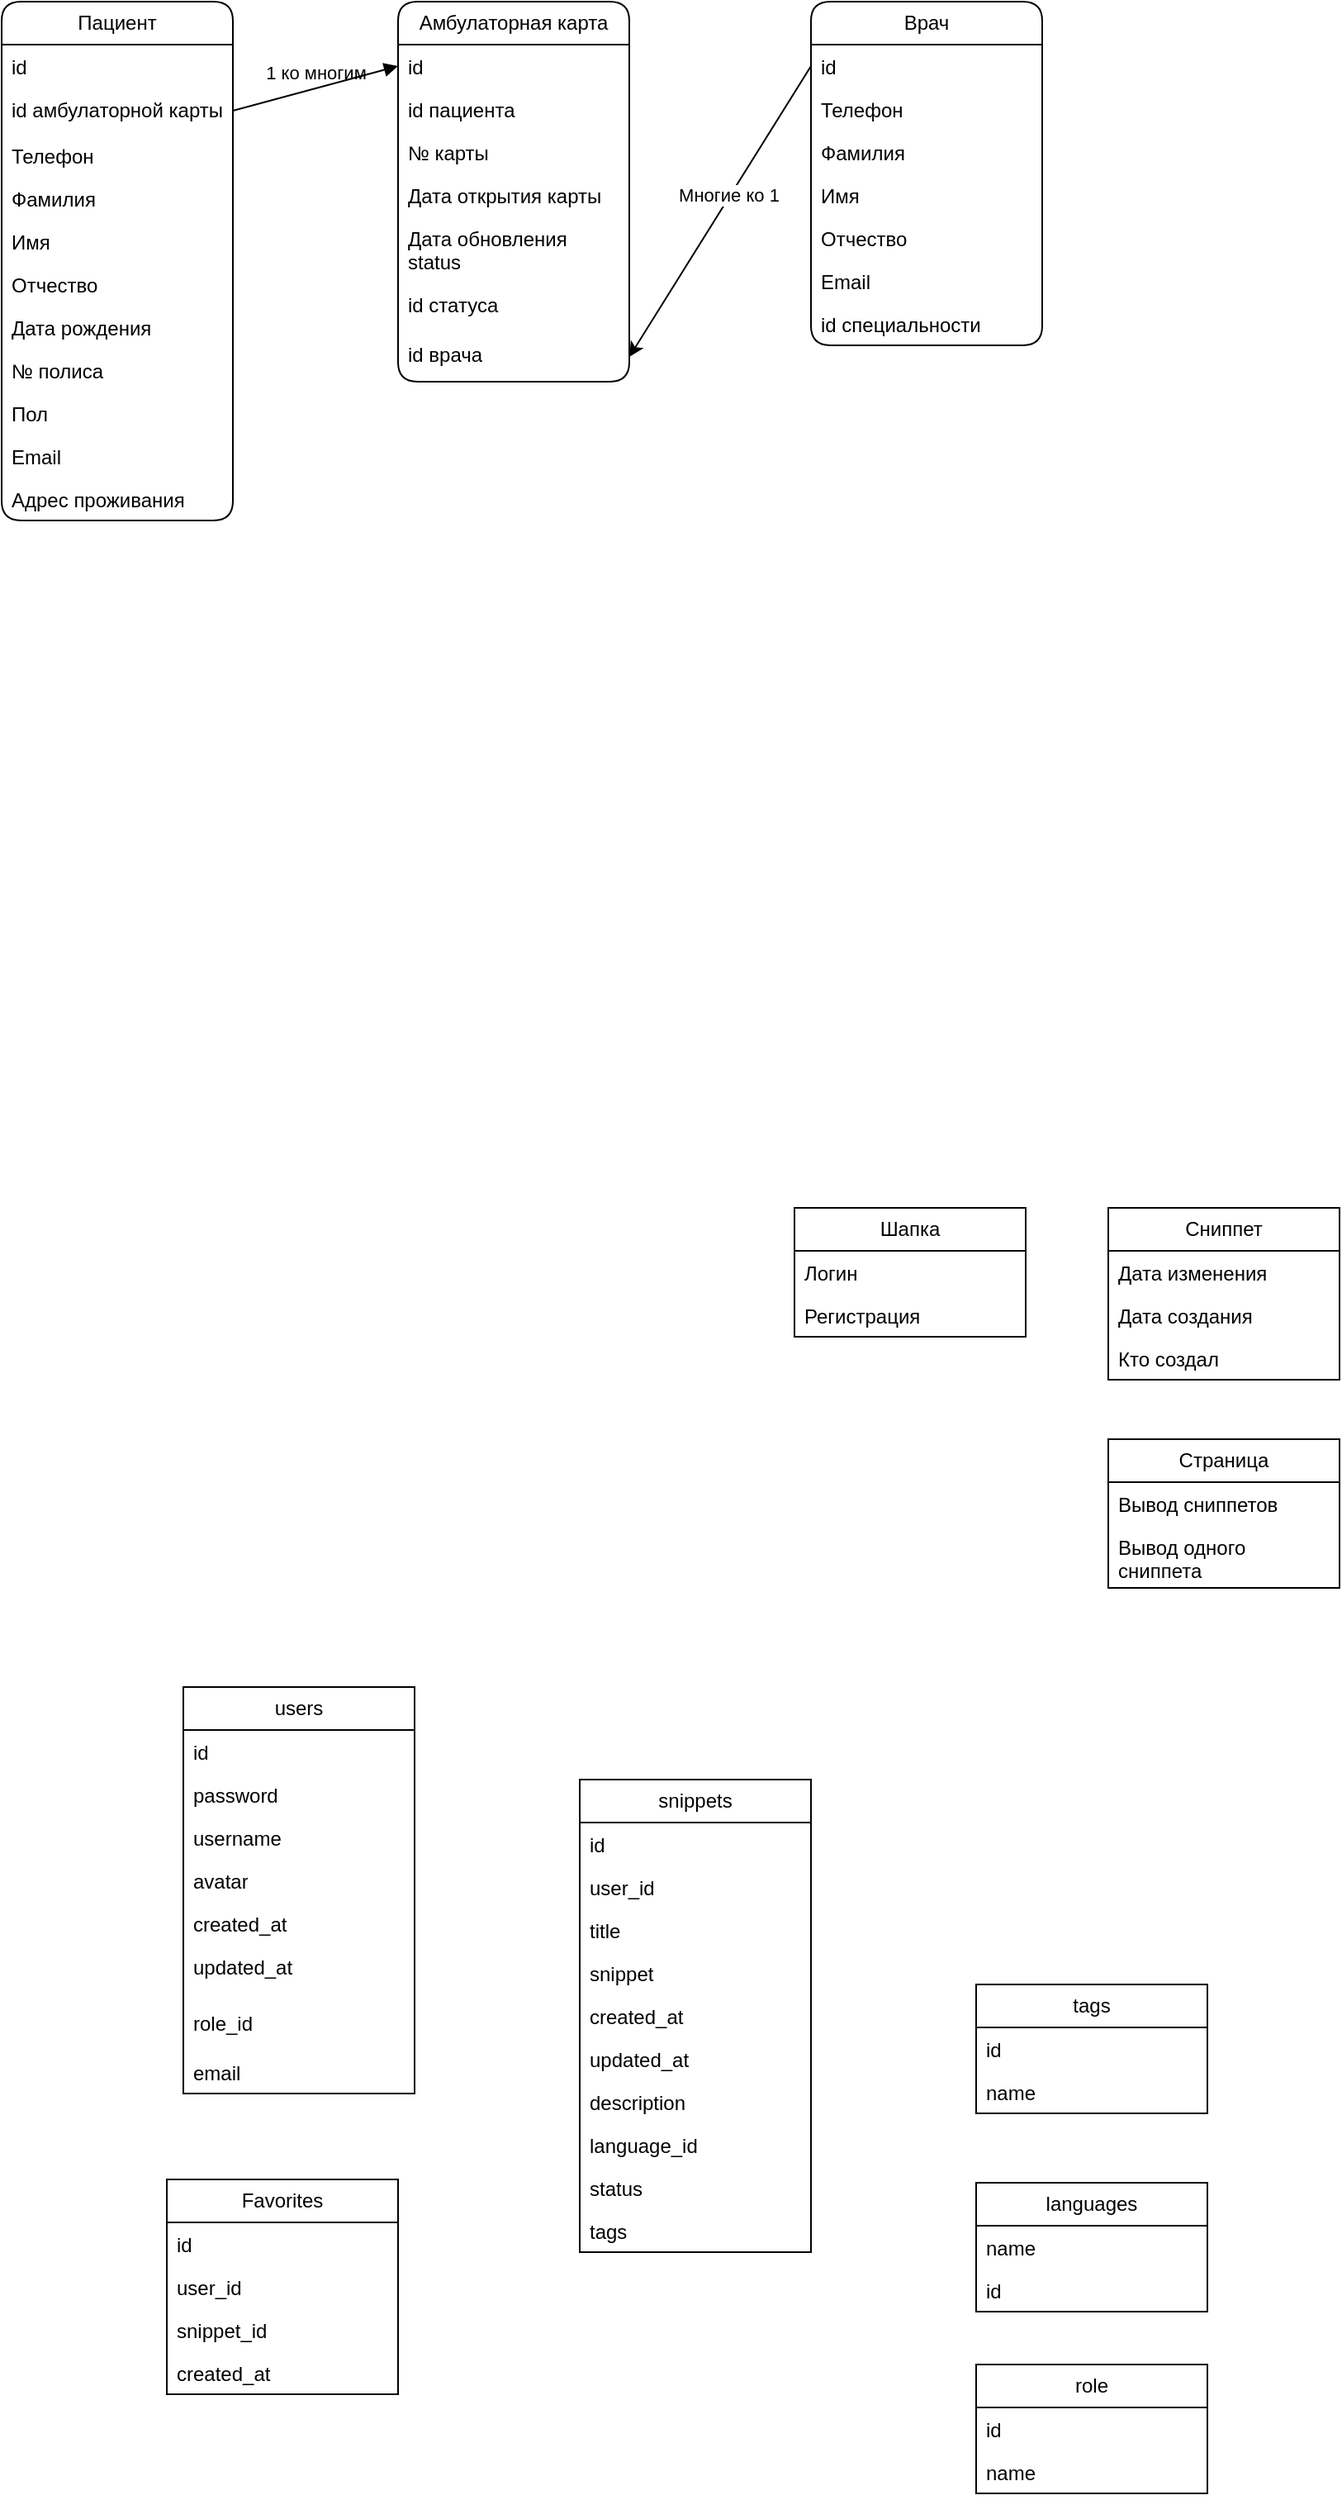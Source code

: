 <mxfile>
    <diagram name="Страница — 1" id="waPaPkfdU6PS6rmV1b-x">
        <mxGraphModel dx="248" dy="510" grid="1" gridSize="10" guides="1" tooltips="1" connect="1" arrows="1" fold="1" page="1" pageScale="1" pageWidth="3300" pageHeight="4681" background="none" math="0" shadow="0">
            <root>
                <mxCell id="0"/>
                <mxCell id="1" parent="0"/>
                <mxCell id="JIVqXwNSvzc5C3LUCJRj-1" value="Пациент" style="swimlane;fontStyle=0;childLayout=stackLayout;horizontal=1;startSize=26;fillColor=none;horizontalStack=0;resizeParent=1;resizeParentMax=0;resizeLast=0;collapsible=1;marginBottom=0;whiteSpace=wrap;html=1;rounded=1;labelBackgroundColor=none;" parent="1" vertex="1">
                    <mxGeometry x="80" y="40" width="140" height="314" as="geometry">
                        <mxRectangle x="80" y="40" width="90" height="30" as="alternateBounds"/>
                    </mxGeometry>
                </mxCell>
                <mxCell id="JIVqXwNSvzc5C3LUCJRj-2" value="id" style="text;strokeColor=none;fillColor=none;align=left;verticalAlign=top;spacingLeft=4;spacingRight=4;overflow=hidden;rotatable=0;points=[[0,0.5],[1,0.5]];portConstraint=eastwest;whiteSpace=wrap;html=1;rounded=1;labelBackgroundColor=none;" parent="JIVqXwNSvzc5C3LUCJRj-1" vertex="1">
                    <mxGeometry y="26" width="140" height="26" as="geometry"/>
                </mxCell>
                <mxCell id="JIVqXwNSvzc5C3LUCJRj-9" value="id амбулаторной карты" style="text;strokeColor=none;fillColor=none;align=left;verticalAlign=top;spacingLeft=4;spacingRight=4;overflow=hidden;rotatable=0;points=[[0,0.5],[1,0.5]];portConstraint=eastwest;whiteSpace=wrap;html=1;rounded=1;labelBackgroundColor=none;" parent="JIVqXwNSvzc5C3LUCJRj-1" vertex="1">
                    <mxGeometry y="52" width="140" height="28" as="geometry"/>
                </mxCell>
                <mxCell id="JIVqXwNSvzc5C3LUCJRj-3" value="Телефон" style="text;strokeColor=none;fillColor=none;align=left;verticalAlign=top;spacingLeft=4;spacingRight=4;overflow=hidden;rotatable=0;points=[[0,0.5],[1,0.5]];portConstraint=eastwest;whiteSpace=wrap;html=1;rounded=1;labelBackgroundColor=none;" parent="JIVqXwNSvzc5C3LUCJRj-1" vertex="1">
                    <mxGeometry y="80" width="140" height="26" as="geometry"/>
                </mxCell>
                <mxCell id="JIVqXwNSvzc5C3LUCJRj-4" value="Фамилия" style="text;strokeColor=none;fillColor=none;align=left;verticalAlign=top;spacingLeft=4;spacingRight=4;overflow=hidden;rotatable=0;points=[[0,0.5],[1,0.5]];portConstraint=eastwest;whiteSpace=wrap;html=1;rounded=1;labelBackgroundColor=none;" parent="JIVqXwNSvzc5C3LUCJRj-1" vertex="1">
                    <mxGeometry y="106" width="140" height="26" as="geometry"/>
                </mxCell>
                <mxCell id="JIVqXwNSvzc5C3LUCJRj-6" value="Имя" style="text;strokeColor=none;fillColor=none;align=left;verticalAlign=top;spacingLeft=4;spacingRight=4;overflow=hidden;rotatable=0;points=[[0,0.5],[1,0.5]];portConstraint=eastwest;whiteSpace=wrap;html=1;rounded=1;labelBackgroundColor=none;" parent="JIVqXwNSvzc5C3LUCJRj-1" vertex="1">
                    <mxGeometry y="132" width="140" height="26" as="geometry"/>
                </mxCell>
                <mxCell id="JIVqXwNSvzc5C3LUCJRj-7" value="Отчество" style="text;strokeColor=none;fillColor=none;align=left;verticalAlign=top;spacingLeft=4;spacingRight=4;overflow=hidden;rotatable=0;points=[[0,0.5],[1,0.5]];portConstraint=eastwest;whiteSpace=wrap;html=1;rounded=1;labelBackgroundColor=none;" parent="JIVqXwNSvzc5C3LUCJRj-1" vertex="1">
                    <mxGeometry y="158" width="140" height="26" as="geometry"/>
                </mxCell>
                <mxCell id="JIVqXwNSvzc5C3LUCJRj-8" value="Дата рождения" style="text;strokeColor=none;fillColor=none;align=left;verticalAlign=top;spacingLeft=4;spacingRight=4;overflow=hidden;rotatable=0;points=[[0,0.5],[1,0.5]];portConstraint=eastwest;whiteSpace=wrap;html=1;rounded=1;labelBackgroundColor=none;" parent="JIVqXwNSvzc5C3LUCJRj-1" vertex="1">
                    <mxGeometry y="184" width="140" height="26" as="geometry"/>
                </mxCell>
                <mxCell id="JIVqXwNSvzc5C3LUCJRj-10" value="№ полиса" style="text;strokeColor=none;fillColor=none;align=left;verticalAlign=top;spacingLeft=4;spacingRight=4;overflow=hidden;rotatable=0;points=[[0,0.5],[1,0.5]];portConstraint=eastwest;whiteSpace=wrap;html=1;rounded=1;labelBackgroundColor=none;" parent="JIVqXwNSvzc5C3LUCJRj-1" vertex="1">
                    <mxGeometry y="210" width="140" height="26" as="geometry"/>
                </mxCell>
                <mxCell id="JIVqXwNSvzc5C3LUCJRj-17" value="Пол" style="text;strokeColor=none;fillColor=none;align=left;verticalAlign=top;spacingLeft=4;spacingRight=4;overflow=hidden;rotatable=0;points=[[0,0.5],[1,0.5]];portConstraint=eastwest;whiteSpace=wrap;html=1;rounded=1;labelBackgroundColor=none;" parent="JIVqXwNSvzc5C3LUCJRj-1" vertex="1">
                    <mxGeometry y="236" width="140" height="26" as="geometry"/>
                </mxCell>
                <mxCell id="JIVqXwNSvzc5C3LUCJRj-19" value="Email" style="text;strokeColor=none;fillColor=none;align=left;verticalAlign=top;spacingLeft=4;spacingRight=4;overflow=hidden;rotatable=0;points=[[0,0.5],[1,0.5]];portConstraint=eastwest;whiteSpace=wrap;html=1;rounded=1;labelBackgroundColor=none;" parent="JIVqXwNSvzc5C3LUCJRj-1" vertex="1">
                    <mxGeometry y="262" width="140" height="26" as="geometry"/>
                </mxCell>
                <mxCell id="JIVqXwNSvzc5C3LUCJRj-20" value="Адрес проживания" style="text;strokeColor=none;fillColor=none;align=left;verticalAlign=top;spacingLeft=4;spacingRight=4;overflow=hidden;rotatable=0;points=[[0,0.5],[1,0.5]];portConstraint=eastwest;whiteSpace=wrap;html=1;rounded=1;labelBackgroundColor=none;" parent="JIVqXwNSvzc5C3LUCJRj-1" vertex="1">
                    <mxGeometry y="288" width="140" height="26" as="geometry"/>
                </mxCell>
                <mxCell id="JIVqXwNSvzc5C3LUCJRj-11" value="Врач" style="swimlane;fontStyle=0;childLayout=stackLayout;horizontal=1;startSize=26;fillColor=none;horizontalStack=0;resizeParent=1;resizeParentMax=0;resizeLast=0;collapsible=1;marginBottom=0;whiteSpace=wrap;html=1;rounded=1;labelBackgroundColor=none;" parent="1" vertex="1">
                    <mxGeometry x="570" y="40" width="140" height="208" as="geometry"/>
                </mxCell>
                <mxCell id="JIVqXwNSvzc5C3LUCJRj-12" value="id&lt;span style=&quot;white-space: pre;&quot;&gt;&#9;&lt;/span&gt;" style="text;strokeColor=none;fillColor=none;align=left;verticalAlign=top;spacingLeft=4;spacingRight=4;overflow=hidden;rotatable=0;points=[[0,0.5],[1,0.5]];portConstraint=eastwest;whiteSpace=wrap;html=1;rounded=1;labelBackgroundColor=none;" parent="JIVqXwNSvzc5C3LUCJRj-11" vertex="1">
                    <mxGeometry y="26" width="140" height="26" as="geometry"/>
                </mxCell>
                <mxCell id="JIVqXwNSvzc5C3LUCJRj-13" value="Телефон" style="text;strokeColor=none;fillColor=none;align=left;verticalAlign=top;spacingLeft=4;spacingRight=4;overflow=hidden;rotatable=0;points=[[0,0.5],[1,0.5]];portConstraint=eastwest;whiteSpace=wrap;html=1;rounded=1;labelBackgroundColor=none;" parent="JIVqXwNSvzc5C3LUCJRj-11" vertex="1">
                    <mxGeometry y="52" width="140" height="26" as="geometry"/>
                </mxCell>
                <mxCell id="JIVqXwNSvzc5C3LUCJRj-14" value="Фамилия" style="text;strokeColor=none;fillColor=none;align=left;verticalAlign=top;spacingLeft=4;spacingRight=4;overflow=hidden;rotatable=0;points=[[0,0.5],[1,0.5]];portConstraint=eastwest;whiteSpace=wrap;html=1;rounded=1;labelBackgroundColor=none;" parent="JIVqXwNSvzc5C3LUCJRj-11" vertex="1">
                    <mxGeometry y="78" width="140" height="26" as="geometry"/>
                </mxCell>
                <mxCell id="JIVqXwNSvzc5C3LUCJRj-21" value="Имя" style="text;strokeColor=none;fillColor=none;align=left;verticalAlign=top;spacingLeft=4;spacingRight=4;overflow=hidden;rotatable=0;points=[[0,0.5],[1,0.5]];portConstraint=eastwest;whiteSpace=wrap;html=1;rounded=1;labelBackgroundColor=none;" parent="JIVqXwNSvzc5C3LUCJRj-11" vertex="1">
                    <mxGeometry y="104" width="140" height="26" as="geometry"/>
                </mxCell>
                <mxCell id="JIVqXwNSvzc5C3LUCJRj-22" value="Отчество" style="text;strokeColor=none;fillColor=none;align=left;verticalAlign=top;spacingLeft=4;spacingRight=4;overflow=hidden;rotatable=0;points=[[0,0.5],[1,0.5]];portConstraint=eastwest;whiteSpace=wrap;html=1;rounded=1;labelBackgroundColor=none;" parent="JIVqXwNSvzc5C3LUCJRj-11" vertex="1">
                    <mxGeometry y="130" width="140" height="26" as="geometry"/>
                </mxCell>
                <mxCell id="JIVqXwNSvzc5C3LUCJRj-23" value="Email" style="text;strokeColor=none;fillColor=none;align=left;verticalAlign=top;spacingLeft=4;spacingRight=4;overflow=hidden;rotatable=0;points=[[0,0.5],[1,0.5]];portConstraint=eastwest;whiteSpace=wrap;html=1;rounded=1;labelBackgroundColor=none;" parent="JIVqXwNSvzc5C3LUCJRj-11" vertex="1">
                    <mxGeometry y="156" width="140" height="26" as="geometry"/>
                </mxCell>
                <mxCell id="JIVqXwNSvzc5C3LUCJRj-24" value="id специальности" style="text;strokeColor=none;fillColor=none;align=left;verticalAlign=top;spacingLeft=4;spacingRight=4;overflow=hidden;rotatable=0;points=[[0,0.5],[1,0.5]];portConstraint=eastwest;whiteSpace=wrap;html=1;rounded=1;labelBackgroundColor=none;" parent="JIVqXwNSvzc5C3LUCJRj-11" vertex="1">
                    <mxGeometry y="182" width="140" height="26" as="geometry"/>
                </mxCell>
                <mxCell id="JIVqXwNSvzc5C3LUCJRj-29" value="Амбулаторная карта" style="swimlane;fontStyle=0;childLayout=stackLayout;horizontal=1;startSize=26;fillColor=none;horizontalStack=0;resizeParent=1;resizeParentMax=0;resizeLast=0;collapsible=1;marginBottom=0;whiteSpace=wrap;html=1;rounded=1;labelBackgroundColor=none;" parent="1" vertex="1">
                    <mxGeometry x="320" y="40" width="140" height="230" as="geometry"/>
                </mxCell>
                <mxCell id="JIVqXwNSvzc5C3LUCJRj-30" value="id" style="text;strokeColor=none;fillColor=none;align=left;verticalAlign=top;spacingLeft=4;spacingRight=4;overflow=hidden;rotatable=0;points=[[0,0.5],[1,0.5]];portConstraint=eastwest;whiteSpace=wrap;html=1;rounded=1;labelBackgroundColor=none;" parent="JIVqXwNSvzc5C3LUCJRj-29" vertex="1">
                    <mxGeometry y="26" width="140" height="26" as="geometry"/>
                </mxCell>
                <mxCell id="JIVqXwNSvzc5C3LUCJRj-31" value="id пациента" style="text;strokeColor=none;fillColor=none;align=left;verticalAlign=top;spacingLeft=4;spacingRight=4;overflow=hidden;rotatable=0;points=[[0,0.5],[1,0.5]];portConstraint=eastwest;whiteSpace=wrap;html=1;rounded=1;labelBackgroundColor=none;" parent="JIVqXwNSvzc5C3LUCJRj-29" vertex="1">
                    <mxGeometry y="52" width="140" height="26" as="geometry"/>
                </mxCell>
                <mxCell id="JIVqXwNSvzc5C3LUCJRj-32" value="№ карты" style="text;strokeColor=none;fillColor=none;align=left;verticalAlign=top;spacingLeft=4;spacingRight=4;overflow=hidden;rotatable=0;points=[[0,0.5],[1,0.5]];portConstraint=eastwest;whiteSpace=wrap;html=1;rounded=1;labelBackgroundColor=none;" parent="JIVqXwNSvzc5C3LUCJRj-29" vertex="1">
                    <mxGeometry y="78" width="140" height="26" as="geometry"/>
                </mxCell>
                <mxCell id="JIVqXwNSvzc5C3LUCJRj-33" value="Дата открытия карты" style="text;strokeColor=none;fillColor=none;align=left;verticalAlign=top;spacingLeft=4;spacingRight=4;overflow=hidden;rotatable=0;points=[[0,0.5],[1,0.5]];portConstraint=eastwest;whiteSpace=wrap;html=1;rounded=1;labelBackgroundColor=none;" parent="JIVqXwNSvzc5C3LUCJRj-29" vertex="1">
                    <mxGeometry y="104" width="140" height="26" as="geometry"/>
                </mxCell>
                <mxCell id="JIVqXwNSvzc5C3LUCJRj-35" value="Дата обновления status" style="text;strokeColor=none;fillColor=none;align=left;verticalAlign=top;spacingLeft=4;spacingRight=4;overflow=hidden;rotatable=0;points=[[0,0.5],[1,0.5]];portConstraint=eastwest;whiteSpace=wrap;html=1;rounded=1;labelBackgroundColor=none;" parent="JIVqXwNSvzc5C3LUCJRj-29" vertex="1">
                    <mxGeometry y="130" width="140" height="40" as="geometry"/>
                </mxCell>
                <mxCell id="JIVqXwNSvzc5C3LUCJRj-52" value="id статуса" style="text;strokeColor=none;fillColor=none;align=left;verticalAlign=top;spacingLeft=4;spacingRight=4;overflow=hidden;rotatable=0;points=[[0,0.5],[1,0.5]];portConstraint=eastwest;whiteSpace=wrap;html=1;rounded=1;labelBackgroundColor=none;" parent="JIVqXwNSvzc5C3LUCJRj-29" vertex="1">
                    <mxGeometry y="170" width="140" height="30" as="geometry"/>
                </mxCell>
                <mxCell id="4" value="id врача" style="text;strokeColor=none;fillColor=none;align=left;verticalAlign=top;spacingLeft=4;spacingRight=4;overflow=hidden;rotatable=0;points=[[0,0.5],[1,0.5]];portConstraint=eastwest;whiteSpace=wrap;html=1;rounded=1;labelBackgroundColor=none;" parent="JIVqXwNSvzc5C3LUCJRj-29" vertex="1">
                    <mxGeometry y="200" width="140" height="30" as="geometry"/>
                </mxCell>
                <mxCell id="JIVqXwNSvzc5C3LUCJRj-61" value="1 ко многим" style="html=1;verticalAlign=bottom;endArrow=block;curved=0;rounded=1;exitX=1;exitY=0.5;exitDx=0;exitDy=0;entryX=0;entryY=0.5;entryDx=0;entryDy=0;labelBackgroundColor=none;fontColor=default;" parent="1" source="JIVqXwNSvzc5C3LUCJRj-9" target="JIVqXwNSvzc5C3LUCJRj-30" edge="1">
                    <mxGeometry width="80" relative="1" as="geometry">
                        <mxPoint x="200" y="120" as="sourcePoint"/>
                        <mxPoint x="280" y="120" as="targetPoint"/>
                    </mxGeometry>
                </mxCell>
                <mxCell id="GSWa2fqJJvSCjEBq4Elo-9" value="Страница" style="swimlane;fontStyle=0;childLayout=stackLayout;horizontal=1;startSize=26;fillColor=none;horizontalStack=0;resizeParent=1;resizeParentMax=0;resizeLast=0;collapsible=1;marginBottom=0;whiteSpace=wrap;html=1;" parent="1" vertex="1">
                    <mxGeometry x="750" y="910" width="140" height="90" as="geometry"/>
                </mxCell>
                <mxCell id="GSWa2fqJJvSCjEBq4Elo-25" value="Вывод сниппетов" style="text;strokeColor=none;fillColor=none;align=left;verticalAlign=top;spacingLeft=4;spacingRight=4;overflow=hidden;rotatable=0;points=[[0,0.5],[1,0.5]];portConstraint=eastwest;whiteSpace=wrap;html=1;" parent="GSWa2fqJJvSCjEBq4Elo-9" vertex="1">
                    <mxGeometry y="26" width="140" height="26" as="geometry"/>
                </mxCell>
                <mxCell id="GSWa2fqJJvSCjEBq4Elo-26" value="Вывод одного сниппета" style="text;strokeColor=none;fillColor=none;align=left;verticalAlign=top;spacingLeft=4;spacingRight=4;overflow=hidden;rotatable=0;points=[[0,0.5],[1,0.5]];portConstraint=eastwest;whiteSpace=wrap;html=1;" parent="GSWa2fqJJvSCjEBq4Elo-9" vertex="1">
                    <mxGeometry y="52" width="140" height="38" as="geometry"/>
                </mxCell>
                <mxCell id="GSWa2fqJJvSCjEBq4Elo-13" value="Шапка" style="swimlane;fontStyle=0;childLayout=stackLayout;horizontal=1;startSize=26;fillColor=none;horizontalStack=0;resizeParent=1;resizeParentMax=0;resizeLast=0;collapsible=1;marginBottom=0;whiteSpace=wrap;html=1;" parent="1" vertex="1">
                    <mxGeometry x="560" y="770" width="140" height="78" as="geometry"/>
                </mxCell>
                <mxCell id="GSWa2fqJJvSCjEBq4Elo-31" value="Логин" style="text;strokeColor=none;fillColor=none;align=left;verticalAlign=top;spacingLeft=4;spacingRight=4;overflow=hidden;rotatable=0;points=[[0,0.5],[1,0.5]];portConstraint=eastwest;whiteSpace=wrap;html=1;" parent="GSWa2fqJJvSCjEBq4Elo-13" vertex="1">
                    <mxGeometry y="26" width="140" height="26" as="geometry"/>
                </mxCell>
                <mxCell id="GSWa2fqJJvSCjEBq4Elo-32" value="Регистрация" style="text;strokeColor=none;fillColor=none;align=left;verticalAlign=top;spacingLeft=4;spacingRight=4;overflow=hidden;rotatable=0;points=[[0,0.5],[1,0.5]];portConstraint=eastwest;whiteSpace=wrap;html=1;" parent="GSWa2fqJJvSCjEBq4Elo-13" vertex="1">
                    <mxGeometry y="52" width="140" height="26" as="geometry"/>
                </mxCell>
                <mxCell id="GSWa2fqJJvSCjEBq4Elo-17" value="Сниппет" style="swimlane;fontStyle=0;childLayout=stackLayout;horizontal=1;startSize=26;fillColor=none;horizontalStack=0;resizeParent=1;resizeParentMax=0;resizeLast=0;collapsible=1;marginBottom=0;whiteSpace=wrap;html=1;" parent="1" vertex="1">
                    <mxGeometry x="750" y="770" width="140" height="104" as="geometry"/>
                </mxCell>
                <mxCell id="GSWa2fqJJvSCjEBq4Elo-30" value="Дата изменения" style="text;strokeColor=none;fillColor=none;align=left;verticalAlign=top;spacingLeft=4;spacingRight=4;overflow=hidden;rotatable=0;points=[[0,0.5],[1,0.5]];portConstraint=eastwest;whiteSpace=wrap;html=1;" parent="GSWa2fqJJvSCjEBq4Elo-17" vertex="1">
                    <mxGeometry y="26" width="140" height="26" as="geometry"/>
                </mxCell>
                <mxCell id="GSWa2fqJJvSCjEBq4Elo-29" value="Дата создания" style="text;strokeColor=none;fillColor=none;align=left;verticalAlign=top;spacingLeft=4;spacingRight=4;overflow=hidden;rotatable=0;points=[[0,0.5],[1,0.5]];portConstraint=eastwest;whiteSpace=wrap;html=1;" parent="GSWa2fqJJvSCjEBq4Elo-17" vertex="1">
                    <mxGeometry y="52" width="140" height="26" as="geometry"/>
                </mxCell>
                <mxCell id="GSWa2fqJJvSCjEBq4Elo-28" value="Кто создал" style="text;strokeColor=none;fillColor=none;align=left;verticalAlign=top;spacingLeft=4;spacingRight=4;overflow=hidden;rotatable=0;points=[[0,0.5],[1,0.5]];portConstraint=eastwest;whiteSpace=wrap;html=1;" parent="GSWa2fqJJvSCjEBq4Elo-17" vertex="1">
                    <mxGeometry y="78" width="140" height="26" as="geometry"/>
                </mxCell>
                <mxCell id="TsJ-qLtoMWzFmja2bX6s-17" value="snippets" style="swimlane;fontStyle=0;childLayout=stackLayout;horizontal=1;startSize=26;fillColor=none;horizontalStack=0;resizeParent=1;resizeParentMax=0;resizeLast=0;collapsible=1;marginBottom=0;whiteSpace=wrap;html=1;" parent="1" vertex="1">
                    <mxGeometry x="430" y="1116" width="140" height="286" as="geometry"/>
                </mxCell>
                <mxCell id="TsJ-qLtoMWzFmja2bX6s-18" value="id&amp;nbsp;" style="text;strokeColor=none;fillColor=none;align=left;verticalAlign=top;spacingLeft=4;spacingRight=4;overflow=hidden;rotatable=0;points=[[0,0.5],[1,0.5]];portConstraint=eastwest;whiteSpace=wrap;html=1;" parent="TsJ-qLtoMWzFmja2bX6s-17" vertex="1">
                    <mxGeometry y="26" width="140" height="26" as="geometry"/>
                </mxCell>
                <mxCell id="TsJ-qLtoMWzFmja2bX6s-25" value="user_id" style="text;strokeColor=none;fillColor=none;align=left;verticalAlign=top;spacingLeft=4;spacingRight=4;overflow=hidden;rotatable=0;points=[[0,0.5],[1,0.5]];portConstraint=eastwest;whiteSpace=wrap;html=1;" parent="TsJ-qLtoMWzFmja2bX6s-17" vertex="1">
                    <mxGeometry y="52" width="140" height="26" as="geometry"/>
                </mxCell>
                <mxCell id="TsJ-qLtoMWzFmja2bX6s-43" value="title" style="text;strokeColor=none;fillColor=none;align=left;verticalAlign=top;spacingLeft=4;spacingRight=4;overflow=hidden;rotatable=0;points=[[0,0.5],[1,0.5]];portConstraint=eastwest;whiteSpace=wrap;html=1;" parent="TsJ-qLtoMWzFmja2bX6s-17" vertex="1">
                    <mxGeometry y="78" width="140" height="26" as="geometry"/>
                </mxCell>
                <mxCell id="TsJ-qLtoMWzFmja2bX6s-42" value="snippet" style="text;strokeColor=none;fillColor=none;align=left;verticalAlign=top;spacingLeft=4;spacingRight=4;overflow=hidden;rotatable=0;points=[[0,0.5],[1,0.5]];portConstraint=eastwest;whiteSpace=wrap;html=1;" parent="TsJ-qLtoMWzFmja2bX6s-17" vertex="1">
                    <mxGeometry y="104" width="140" height="26" as="geometry"/>
                </mxCell>
                <mxCell id="TsJ-qLtoMWzFmja2bX6s-19" value="created_at" style="text;strokeColor=none;fillColor=none;align=left;verticalAlign=top;spacingLeft=4;spacingRight=4;overflow=hidden;rotatable=0;points=[[0,0.5],[1,0.5]];portConstraint=eastwest;whiteSpace=wrap;html=1;" parent="TsJ-qLtoMWzFmja2bX6s-17" vertex="1">
                    <mxGeometry y="130" width="140" height="26" as="geometry"/>
                </mxCell>
                <mxCell id="TsJ-qLtoMWzFmja2bX6s-20" value="updated_at" style="text;strokeColor=none;fillColor=none;align=left;verticalAlign=top;spacingLeft=4;spacingRight=4;overflow=hidden;rotatable=0;points=[[0,0.5],[1,0.5]];portConstraint=eastwest;whiteSpace=wrap;html=1;" parent="TsJ-qLtoMWzFmja2bX6s-17" vertex="1">
                    <mxGeometry y="156" width="140" height="26" as="geometry"/>
                </mxCell>
                <mxCell id="TsJ-qLtoMWzFmja2bX6s-44" value="description" style="text;strokeColor=none;fillColor=none;align=left;verticalAlign=top;spacingLeft=4;spacingRight=4;overflow=hidden;rotatable=0;points=[[0,0.5],[1,0.5]];portConstraint=eastwest;whiteSpace=wrap;html=1;" parent="TsJ-qLtoMWzFmja2bX6s-17" vertex="1">
                    <mxGeometry y="182" width="140" height="26" as="geometry"/>
                </mxCell>
                <mxCell id="TsJ-qLtoMWzFmja2bX6s-36" value="language_id" style="text;strokeColor=none;fillColor=none;align=left;verticalAlign=top;spacingLeft=4;spacingRight=4;overflow=hidden;rotatable=0;points=[[0,0.5],[1,0.5]];portConstraint=eastwest;whiteSpace=wrap;html=1;" parent="TsJ-qLtoMWzFmja2bX6s-17" vertex="1">
                    <mxGeometry y="208" width="140" height="26" as="geometry"/>
                </mxCell>
                <mxCell id="tJe8lrKT5_lffH6ENGne-12" value="status" style="text;strokeColor=none;fillColor=none;align=left;verticalAlign=top;spacingLeft=4;spacingRight=4;overflow=hidden;rotatable=0;points=[[0,0.5],[1,0.5]];portConstraint=eastwest;whiteSpace=wrap;html=1;" parent="TsJ-qLtoMWzFmja2bX6s-17" vertex="1">
                    <mxGeometry y="234" width="140" height="26" as="geometry"/>
                </mxCell>
                <mxCell id="tJe8lrKT5_lffH6ENGne-14" value="tags" style="text;strokeColor=none;fillColor=none;align=left;verticalAlign=top;spacingLeft=4;spacingRight=4;overflow=hidden;rotatable=0;points=[[0,0.5],[1,0.5]];portConstraint=eastwest;whiteSpace=wrap;html=1;" parent="TsJ-qLtoMWzFmja2bX6s-17" vertex="1">
                    <mxGeometry y="260" width="140" height="26" as="geometry"/>
                </mxCell>
                <mxCell id="TsJ-qLtoMWzFmja2bX6s-21" value="users" style="swimlane;fontStyle=0;childLayout=stackLayout;horizontal=1;startSize=26;fillColor=none;horizontalStack=0;resizeParent=1;resizeParentMax=0;resizeLast=0;collapsible=1;marginBottom=0;whiteSpace=wrap;html=1;" parent="1" vertex="1">
                    <mxGeometry x="190" y="1060" width="140" height="246" as="geometry"/>
                </mxCell>
                <mxCell id="TsJ-qLtoMWzFmja2bX6s-22" value="id" style="text;strokeColor=none;fillColor=none;align=left;verticalAlign=top;spacingLeft=4;spacingRight=4;overflow=hidden;rotatable=0;points=[[0,0.5],[1,0.5]];portConstraint=eastwest;whiteSpace=wrap;html=1;" parent="TsJ-qLtoMWzFmja2bX6s-21" vertex="1">
                    <mxGeometry y="26" width="140" height="26" as="geometry"/>
                </mxCell>
                <mxCell id="TsJ-qLtoMWzFmja2bX6s-23" value="password" style="text;strokeColor=none;fillColor=none;align=left;verticalAlign=top;spacingLeft=4;spacingRight=4;overflow=hidden;rotatable=0;points=[[0,0.5],[1,0.5]];portConstraint=eastwest;whiteSpace=wrap;html=1;container=1;" parent="TsJ-qLtoMWzFmja2bX6s-21" vertex="1">
                    <mxGeometry y="52" width="140" height="26" as="geometry"/>
                </mxCell>
                <mxCell id="TsJ-qLtoMWzFmja2bX6s-24" value="username" style="text;strokeColor=none;fillColor=none;align=left;verticalAlign=top;spacingLeft=4;spacingRight=4;overflow=hidden;rotatable=0;points=[[0,0.5],[1,0.5]];portConstraint=eastwest;whiteSpace=wrap;html=1;" parent="TsJ-qLtoMWzFmja2bX6s-21" vertex="1">
                    <mxGeometry y="78" width="140" height="26" as="geometry"/>
                </mxCell>
                <mxCell id="tJe8lrKT5_lffH6ENGne-20" value="avatar" style="text;strokeColor=none;fillColor=none;align=left;verticalAlign=top;spacingLeft=4;spacingRight=4;overflow=hidden;rotatable=0;points=[[0,0.5],[1,0.5]];portConstraint=eastwest;whiteSpace=wrap;html=1;" parent="TsJ-qLtoMWzFmja2bX6s-21" vertex="1">
                    <mxGeometry y="104" width="140" height="26" as="geometry"/>
                </mxCell>
                <mxCell id="TsJ-qLtoMWzFmja2bX6s-29" value="created_at" style="text;strokeColor=none;fillColor=none;align=left;verticalAlign=top;spacingLeft=4;spacingRight=4;overflow=hidden;rotatable=0;points=[[0,0.5],[1,0.5]];portConstraint=eastwest;whiteSpace=wrap;html=1;container=1;" parent="TsJ-qLtoMWzFmja2bX6s-21" vertex="1">
                    <mxGeometry y="130" width="140" height="26" as="geometry">
                        <mxRectangle y="130" width="140" height="30" as="alternateBounds"/>
                    </mxGeometry>
                </mxCell>
                <mxCell id="TsJ-qLtoMWzFmja2bX6s-31" value="updated_at" style="text;strokeColor=none;fillColor=none;align=left;verticalAlign=top;spacingLeft=4;spacingRight=4;overflow=hidden;rotatable=0;points=[[0,0.5],[1,0.5]];portConstraint=eastwest;whiteSpace=wrap;html=1;container=1;" parent="TsJ-qLtoMWzFmja2bX6s-21" vertex="1">
                    <mxGeometry y="156" width="140" height="34" as="geometry"/>
                </mxCell>
                <mxCell id="tJe8lrKT5_lffH6ENGne-15" value="role_id" style="text;strokeColor=none;fillColor=none;align=left;verticalAlign=top;spacingLeft=4;spacingRight=4;overflow=hidden;rotatable=0;points=[[0,0.5],[1,0.5]];portConstraint=eastwest;whiteSpace=wrap;html=1;container=1;" parent="TsJ-qLtoMWzFmja2bX6s-21" vertex="1">
                    <mxGeometry y="190" width="140" height="30" as="geometry"/>
                </mxCell>
                <mxCell id="8" value="email" style="text;strokeColor=none;fillColor=none;align=left;verticalAlign=top;spacingLeft=4;spacingRight=4;overflow=hidden;rotatable=0;points=[[0,0.5],[1,0.5]];portConstraint=eastwest;whiteSpace=wrap;html=1;" vertex="1" parent="TsJ-qLtoMWzFmja2bX6s-21">
                    <mxGeometry y="220" width="140" height="26" as="geometry"/>
                </mxCell>
                <mxCell id="TsJ-qLtoMWzFmja2bX6s-32" value="tags" style="swimlane;fontStyle=0;childLayout=stackLayout;horizontal=1;startSize=26;fillColor=none;horizontalStack=0;resizeParent=1;resizeParentMax=0;resizeLast=0;collapsible=1;marginBottom=0;whiteSpace=wrap;html=1;" parent="1" vertex="1">
                    <mxGeometry x="670" y="1240" width="140" height="78" as="geometry">
                        <mxRectangle x="670" y="1280" width="60" height="30" as="alternateBounds"/>
                    </mxGeometry>
                </mxCell>
                <mxCell id="TsJ-qLtoMWzFmja2bX6s-33" value="id" style="text;strokeColor=none;fillColor=none;align=left;verticalAlign=top;spacingLeft=4;spacingRight=4;overflow=hidden;rotatable=0;points=[[0,0.5],[1,0.5]];portConstraint=eastwest;whiteSpace=wrap;html=1;" parent="TsJ-qLtoMWzFmja2bX6s-32" vertex="1">
                    <mxGeometry y="26" width="140" height="26" as="geometry"/>
                </mxCell>
                <mxCell id="TsJ-qLtoMWzFmja2bX6s-35" value="name" style="text;strokeColor=none;fillColor=none;align=left;verticalAlign=top;spacingLeft=4;spacingRight=4;overflow=hidden;rotatable=0;points=[[0,0.5],[1,0.5]];portConstraint=eastwest;whiteSpace=wrap;html=1;" parent="TsJ-qLtoMWzFmja2bX6s-32" vertex="1">
                    <mxGeometry y="52" width="140" height="26" as="geometry"/>
                </mxCell>
                <mxCell id="TsJ-qLtoMWzFmja2bX6s-37" value="languages" style="swimlane;fontStyle=0;childLayout=stackLayout;horizontal=1;startSize=26;fillColor=none;horizontalStack=0;resizeParent=1;resizeParentMax=0;resizeLast=0;collapsible=1;marginBottom=0;whiteSpace=wrap;html=1;" parent="1" vertex="1">
                    <mxGeometry x="670" y="1360" width="140" height="78" as="geometry"/>
                </mxCell>
                <mxCell id="TsJ-qLtoMWzFmja2bX6s-39" value="name&lt;br&gt;" style="text;strokeColor=none;fillColor=none;align=left;verticalAlign=top;spacingLeft=4;spacingRight=4;overflow=hidden;rotatable=0;points=[[0,0.5],[1,0.5]];portConstraint=eastwest;whiteSpace=wrap;html=1;" parent="TsJ-qLtoMWzFmja2bX6s-37" vertex="1">
                    <mxGeometry y="26" width="140" height="26" as="geometry"/>
                </mxCell>
                <mxCell id="TsJ-qLtoMWzFmja2bX6s-38" value="id" style="text;strokeColor=none;fillColor=none;align=left;verticalAlign=top;spacingLeft=4;spacingRight=4;overflow=hidden;rotatable=0;points=[[0,0.5],[1,0.5]];portConstraint=eastwest;whiteSpace=wrap;html=1;" parent="TsJ-qLtoMWzFmja2bX6s-37" vertex="1">
                    <mxGeometry y="52" width="140" height="26" as="geometry"/>
                </mxCell>
                <mxCell id="3" value="" style="edgeStyle=none;html=1;entryX=1;entryY=0.5;entryDx=0;entryDy=0;exitX=0;exitY=0.5;exitDx=0;exitDy=0;" parent="1" source="JIVqXwNSvzc5C3LUCJRj-12" target="4" edge="1">
                    <mxGeometry relative="1" as="geometry">
                        <mxPoint x="570" y="150" as="sourcePoint"/>
                        <mxPoint x="500" y="170" as="targetPoint"/>
                    </mxGeometry>
                </mxCell>
                <mxCell id="6" value="Многие ко 1" style="edgeLabel;html=1;align=center;verticalAlign=middle;resizable=0;points=[];" parent="3" vertex="1" connectable="0">
                    <mxGeometry x="-0.107" y="-1" relative="1" as="geometry">
                        <mxPoint as="offset"/>
                    </mxGeometry>
                </mxCell>
                <mxCell id="tJe8lrKT5_lffH6ENGne-6" value="Favorites" style="swimlane;fontStyle=0;childLayout=stackLayout;horizontal=1;startSize=26;fillColor=none;horizontalStack=0;resizeParent=1;resizeParentMax=0;resizeLast=0;collapsible=1;marginBottom=0;whiteSpace=wrap;html=1;" parent="1" vertex="1">
                    <mxGeometry x="180" y="1358" width="140" height="130" as="geometry"/>
                </mxCell>
                <mxCell id="tJe8lrKT5_lffH6ENGne-7" value="id" style="text;strokeColor=none;fillColor=none;align=left;verticalAlign=top;spacingLeft=4;spacingRight=4;overflow=hidden;rotatable=0;points=[[0,0.5],[1,0.5]];portConstraint=eastwest;whiteSpace=wrap;html=1;" parent="tJe8lrKT5_lffH6ENGne-6" vertex="1">
                    <mxGeometry y="26" width="140" height="26" as="geometry"/>
                </mxCell>
                <mxCell id="tJe8lrKT5_lffH6ENGne-8" value="user_id" style="text;strokeColor=none;fillColor=none;align=left;verticalAlign=top;spacingLeft=4;spacingRight=4;overflow=hidden;rotatable=0;points=[[0,0.5],[1,0.5]];portConstraint=eastwest;whiteSpace=wrap;html=1;" parent="tJe8lrKT5_lffH6ENGne-6" vertex="1">
                    <mxGeometry y="52" width="140" height="26" as="geometry"/>
                </mxCell>
                <mxCell id="tJe8lrKT5_lffH6ENGne-9" value="snippet_id" style="text;strokeColor=none;fillColor=none;align=left;verticalAlign=top;spacingLeft=4;spacingRight=4;overflow=hidden;rotatable=0;points=[[0,0.5],[1,0.5]];portConstraint=eastwest;whiteSpace=wrap;html=1;" parent="tJe8lrKT5_lffH6ENGne-6" vertex="1">
                    <mxGeometry y="78" width="140" height="26" as="geometry"/>
                </mxCell>
                <mxCell id="tJe8lrKT5_lffH6ENGne-10" value="created_at" style="text;strokeColor=none;fillColor=none;align=left;verticalAlign=top;spacingLeft=4;spacingRight=4;overflow=hidden;rotatable=0;points=[[0,0.5],[1,0.5]];portConstraint=eastwest;whiteSpace=wrap;html=1;container=1;" parent="tJe8lrKT5_lffH6ENGne-6" vertex="1">
                    <mxGeometry y="104" width="140" height="26" as="geometry">
                        <mxRectangle y="130" width="140" height="30" as="alternateBounds"/>
                    </mxGeometry>
                </mxCell>
                <mxCell id="tJe8lrKT5_lffH6ENGne-16" value="role" style="swimlane;fontStyle=0;childLayout=stackLayout;horizontal=1;startSize=26;fillColor=none;horizontalStack=0;resizeParent=1;resizeParentMax=0;resizeLast=0;collapsible=1;marginBottom=0;whiteSpace=wrap;html=1;" parent="1" vertex="1">
                    <mxGeometry x="670" y="1470" width="140" height="78" as="geometry"/>
                </mxCell>
                <mxCell id="tJe8lrKT5_lffH6ENGne-17" value="id" style="text;strokeColor=none;fillColor=none;align=left;verticalAlign=top;spacingLeft=4;spacingRight=4;overflow=hidden;rotatable=0;points=[[0,0.5],[1,0.5]];portConstraint=eastwest;whiteSpace=wrap;html=1;" parent="tJe8lrKT5_lffH6ENGne-16" vertex="1">
                    <mxGeometry y="26" width="140" height="26" as="geometry"/>
                </mxCell>
                <mxCell id="tJe8lrKT5_lffH6ENGne-18" value="name" style="text;strokeColor=none;fillColor=none;align=left;verticalAlign=top;spacingLeft=4;spacingRight=4;overflow=hidden;rotatable=0;points=[[0,0.5],[1,0.5]];portConstraint=eastwest;whiteSpace=wrap;html=1;" parent="tJe8lrKT5_lffH6ENGne-16" vertex="1">
                    <mxGeometry y="52" width="140" height="26" as="geometry"/>
                </mxCell>
            </root>
        </mxGraphModel>
    </diagram>
</mxfile>